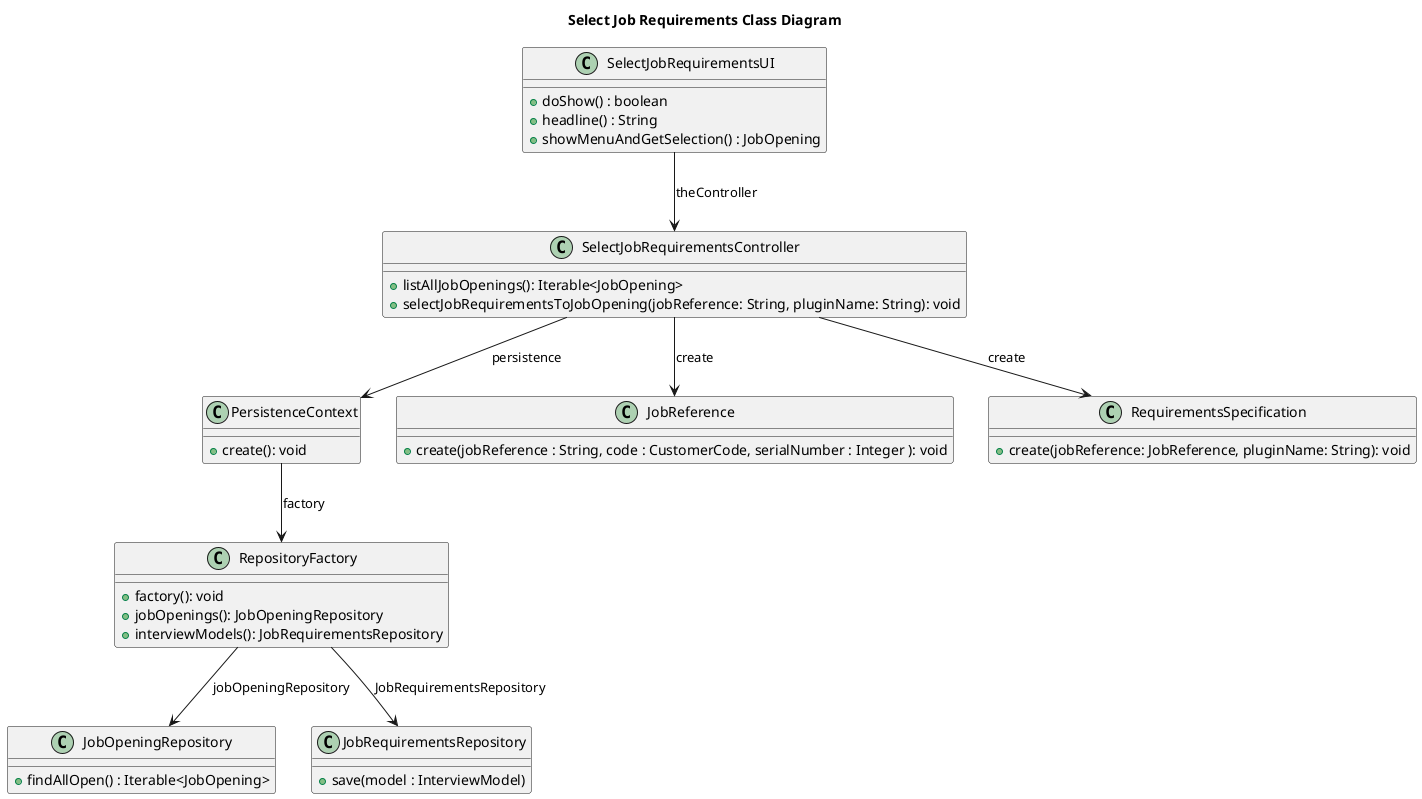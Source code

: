 @startuml
title Select Job Requirements Class Diagram

class SelectJobRequirementsUI {
    + doShow() : boolean
    + headline() : String
    + showMenuAndGetSelection() : JobOpening
}

class SelectJobRequirementsController {
    +listAllJobOpenings(): Iterable<JobOpening>
    +selectJobRequirementsToJobOpening(jobReference: String, pluginName: String): void
}

class PersistenceContext {
    +create(): void
}

class RepositoryFactory {
    +factory(): void
    +jobOpenings(): JobOpeningRepository
    +interviewModels(): JobRequirementsRepository
}

class JobReference {
    +create(jobReference : String, code : CustomerCode, serialNumber : Integer ): void
}

class RequirementsSpecification {
    +create(jobReference: JobReference, pluginName: String): void
}

class JobOpeningRepository {
 + findAllOpen() : Iterable<JobOpening>
}

class JobRequirementsRepository {
   + save(model : InterviewModel)
}

SelectJobRequirementsUI --> SelectJobRequirementsController : theController
SelectJobRequirementsController --> PersistenceContext : persistence
PersistenceContext --> RepositoryFactory : factory
RepositoryFactory --> JobOpeningRepository : jobOpeningRepository
RepositoryFactory --> JobRequirementsRepository : JobRequirementsRepository
SelectJobRequirementsController --> JobReference : create
SelectJobRequirementsController --> RequirementsSpecification : create
@enduml
